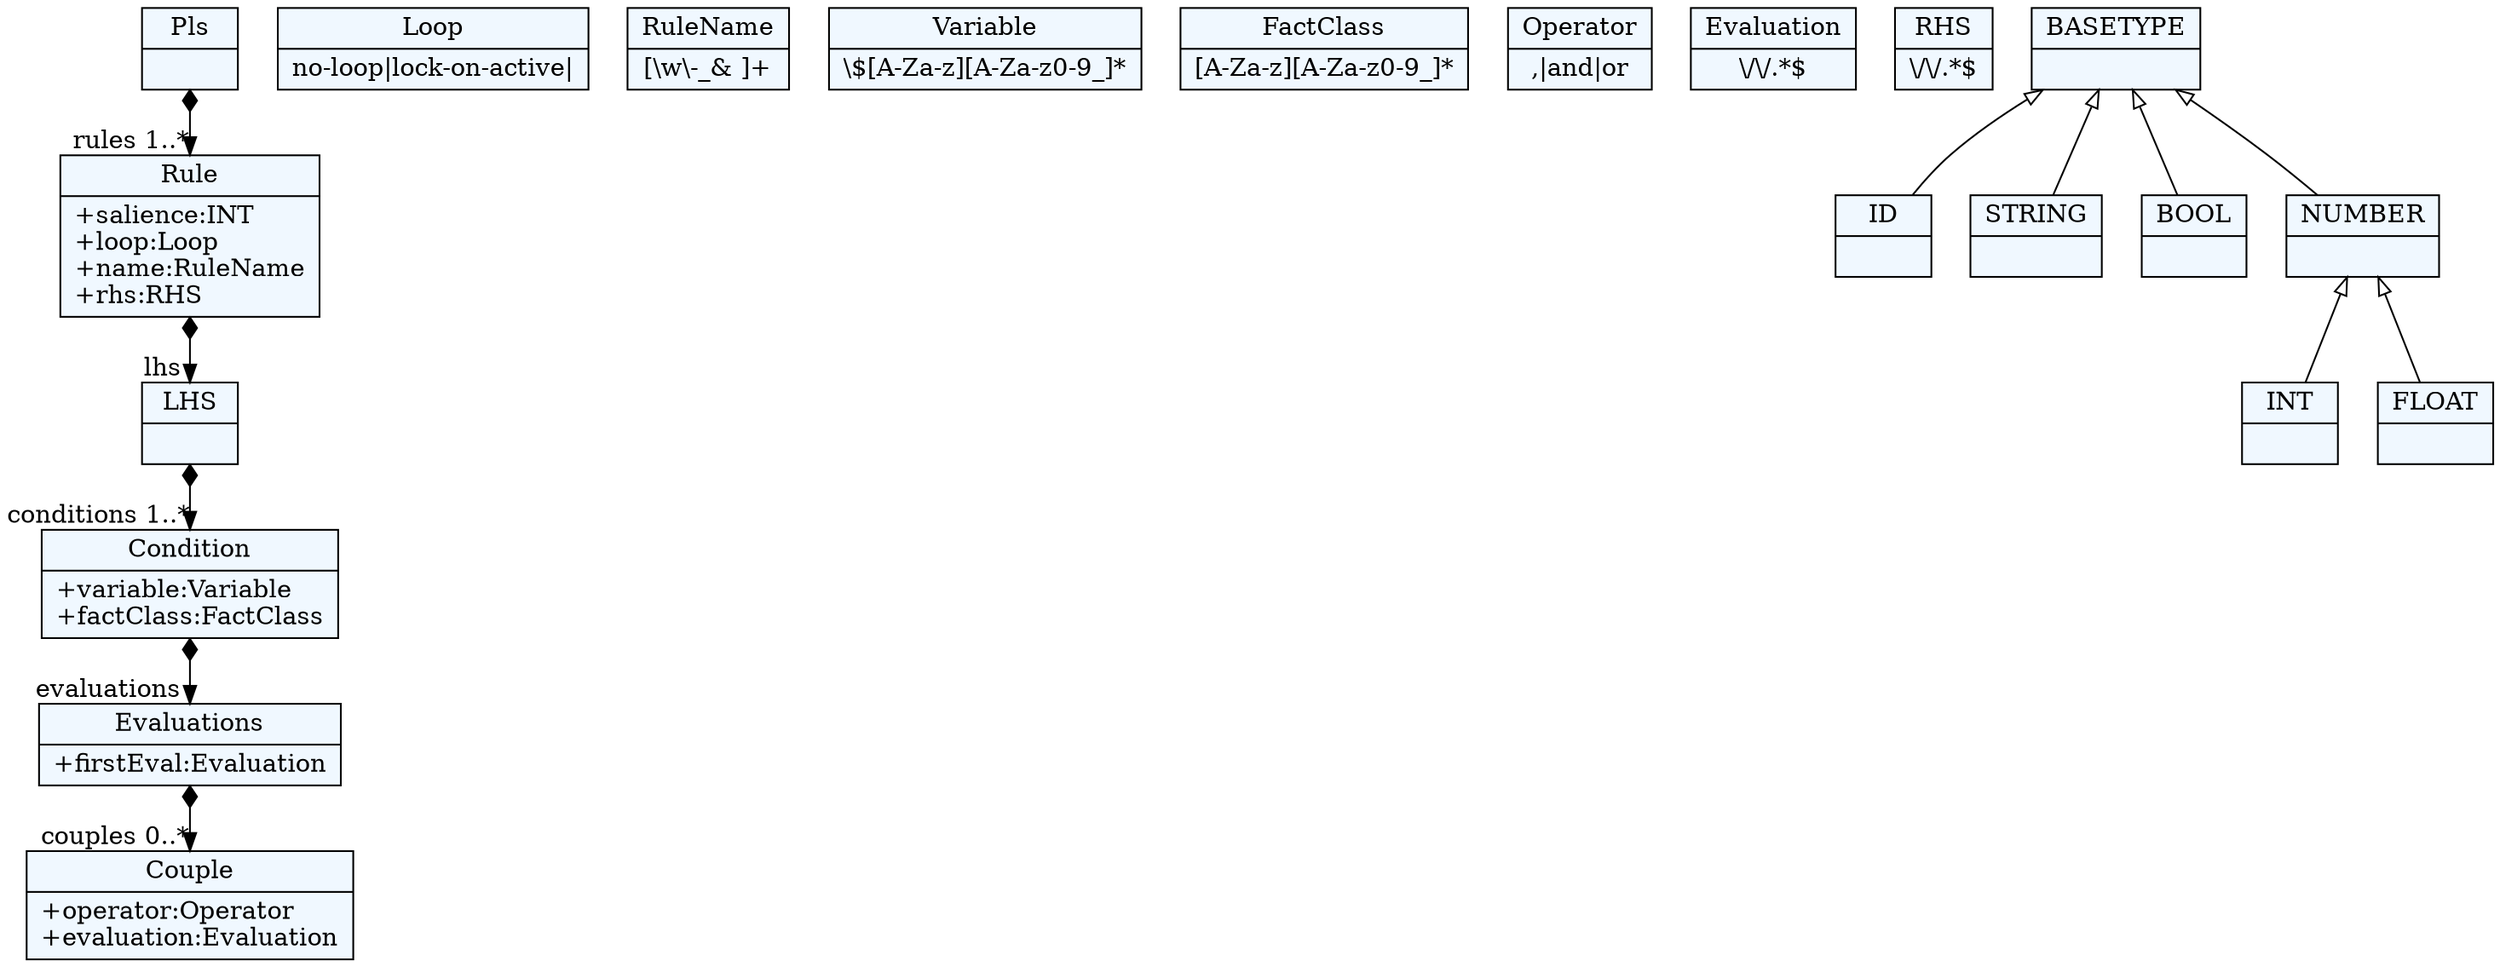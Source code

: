 
    digraph xtext {
    fontname = "Bitstream Vera Sans"
    fontsize = 8
    node[
        shape=record,
        style=filled,
        fillcolor=aliceblue
    ]
    nodesep = 0.3
    edge[dir=black,arrowtail=empty]


2247021805880 -> 2247021801160[arrowtail=diamond, dir=both, headlabel="rules 1..*"]
2247021805880[ label="{Pls|}"]

2247021801160 -> 2247021809656[arrowtail=diamond, dir=both, headlabel="lhs "]
2247021801160[ label="{Rule|+salience:INT\l+loop:Loop\l+name:RuleName\l+rhs:RHS\l}"]

2247021807768[ label="{Loop|no-loop\|lock-on-active\|}"]

2247021808712[ label="{RuleName|[\\w\\-_& ]+}"]

2247021809656 -> 2247021781336[arrowtail=diamond, dir=both, headlabel="conditions 1..*"]
2247021809656[ label="{LHS|}"]

2247021781336 -> 2247021811544[arrowtail=diamond, dir=both, headlabel="evaluations "]
2247021781336[ label="{Condition|+variable:Variable\l+factClass:FactClass\l}"]

2247021790776[ label="{Variable|\\$[A-Za-z][A-Za-z0-9_]*}"]

2247021810600[ label="{FactClass|[A-Za-z][A-Za-z0-9_]*}"]

2247021811544 -> 2247021813432[arrowtail=diamond, dir=both, headlabel="couples 0..*"]
2247021811544[ label="{Evaluations|+firstEval:Evaluation\l}"]

2247021813432[ label="{Couple|+operator:Operator\l+evaluation:Evaluation\l}"]

2247021782280[ label="{Operator|,\|and\|or}"]

2247021787000[ label="{Evaluation|\\/\\/.*$}"]

2247021814376[ label="{RHS|\\/\\/.*$}"]

2247021800216[ label="{ID|}"]

2247021802104[ label="{STRING|}"]

2247021793608[ label="{BOOL|}"]

2247021791720[ label="{INT|}"]

2247021783224[ label="{FLOAT|}"]

2247021803992[ label="{NUMBER|}"]
2247021803992 -> 2247021783224 [dir=back]
2247021803992 -> 2247021791720 [dir=back]

2247021789832[ label="{BASETYPE|}"]
2247021789832 -> 2247021803992 [dir=back]
2247021789832 -> 2247021793608 [dir=back]
2247021789832 -> 2247021800216 [dir=back]
2247021789832 -> 2247021802104 [dir=back]


}
